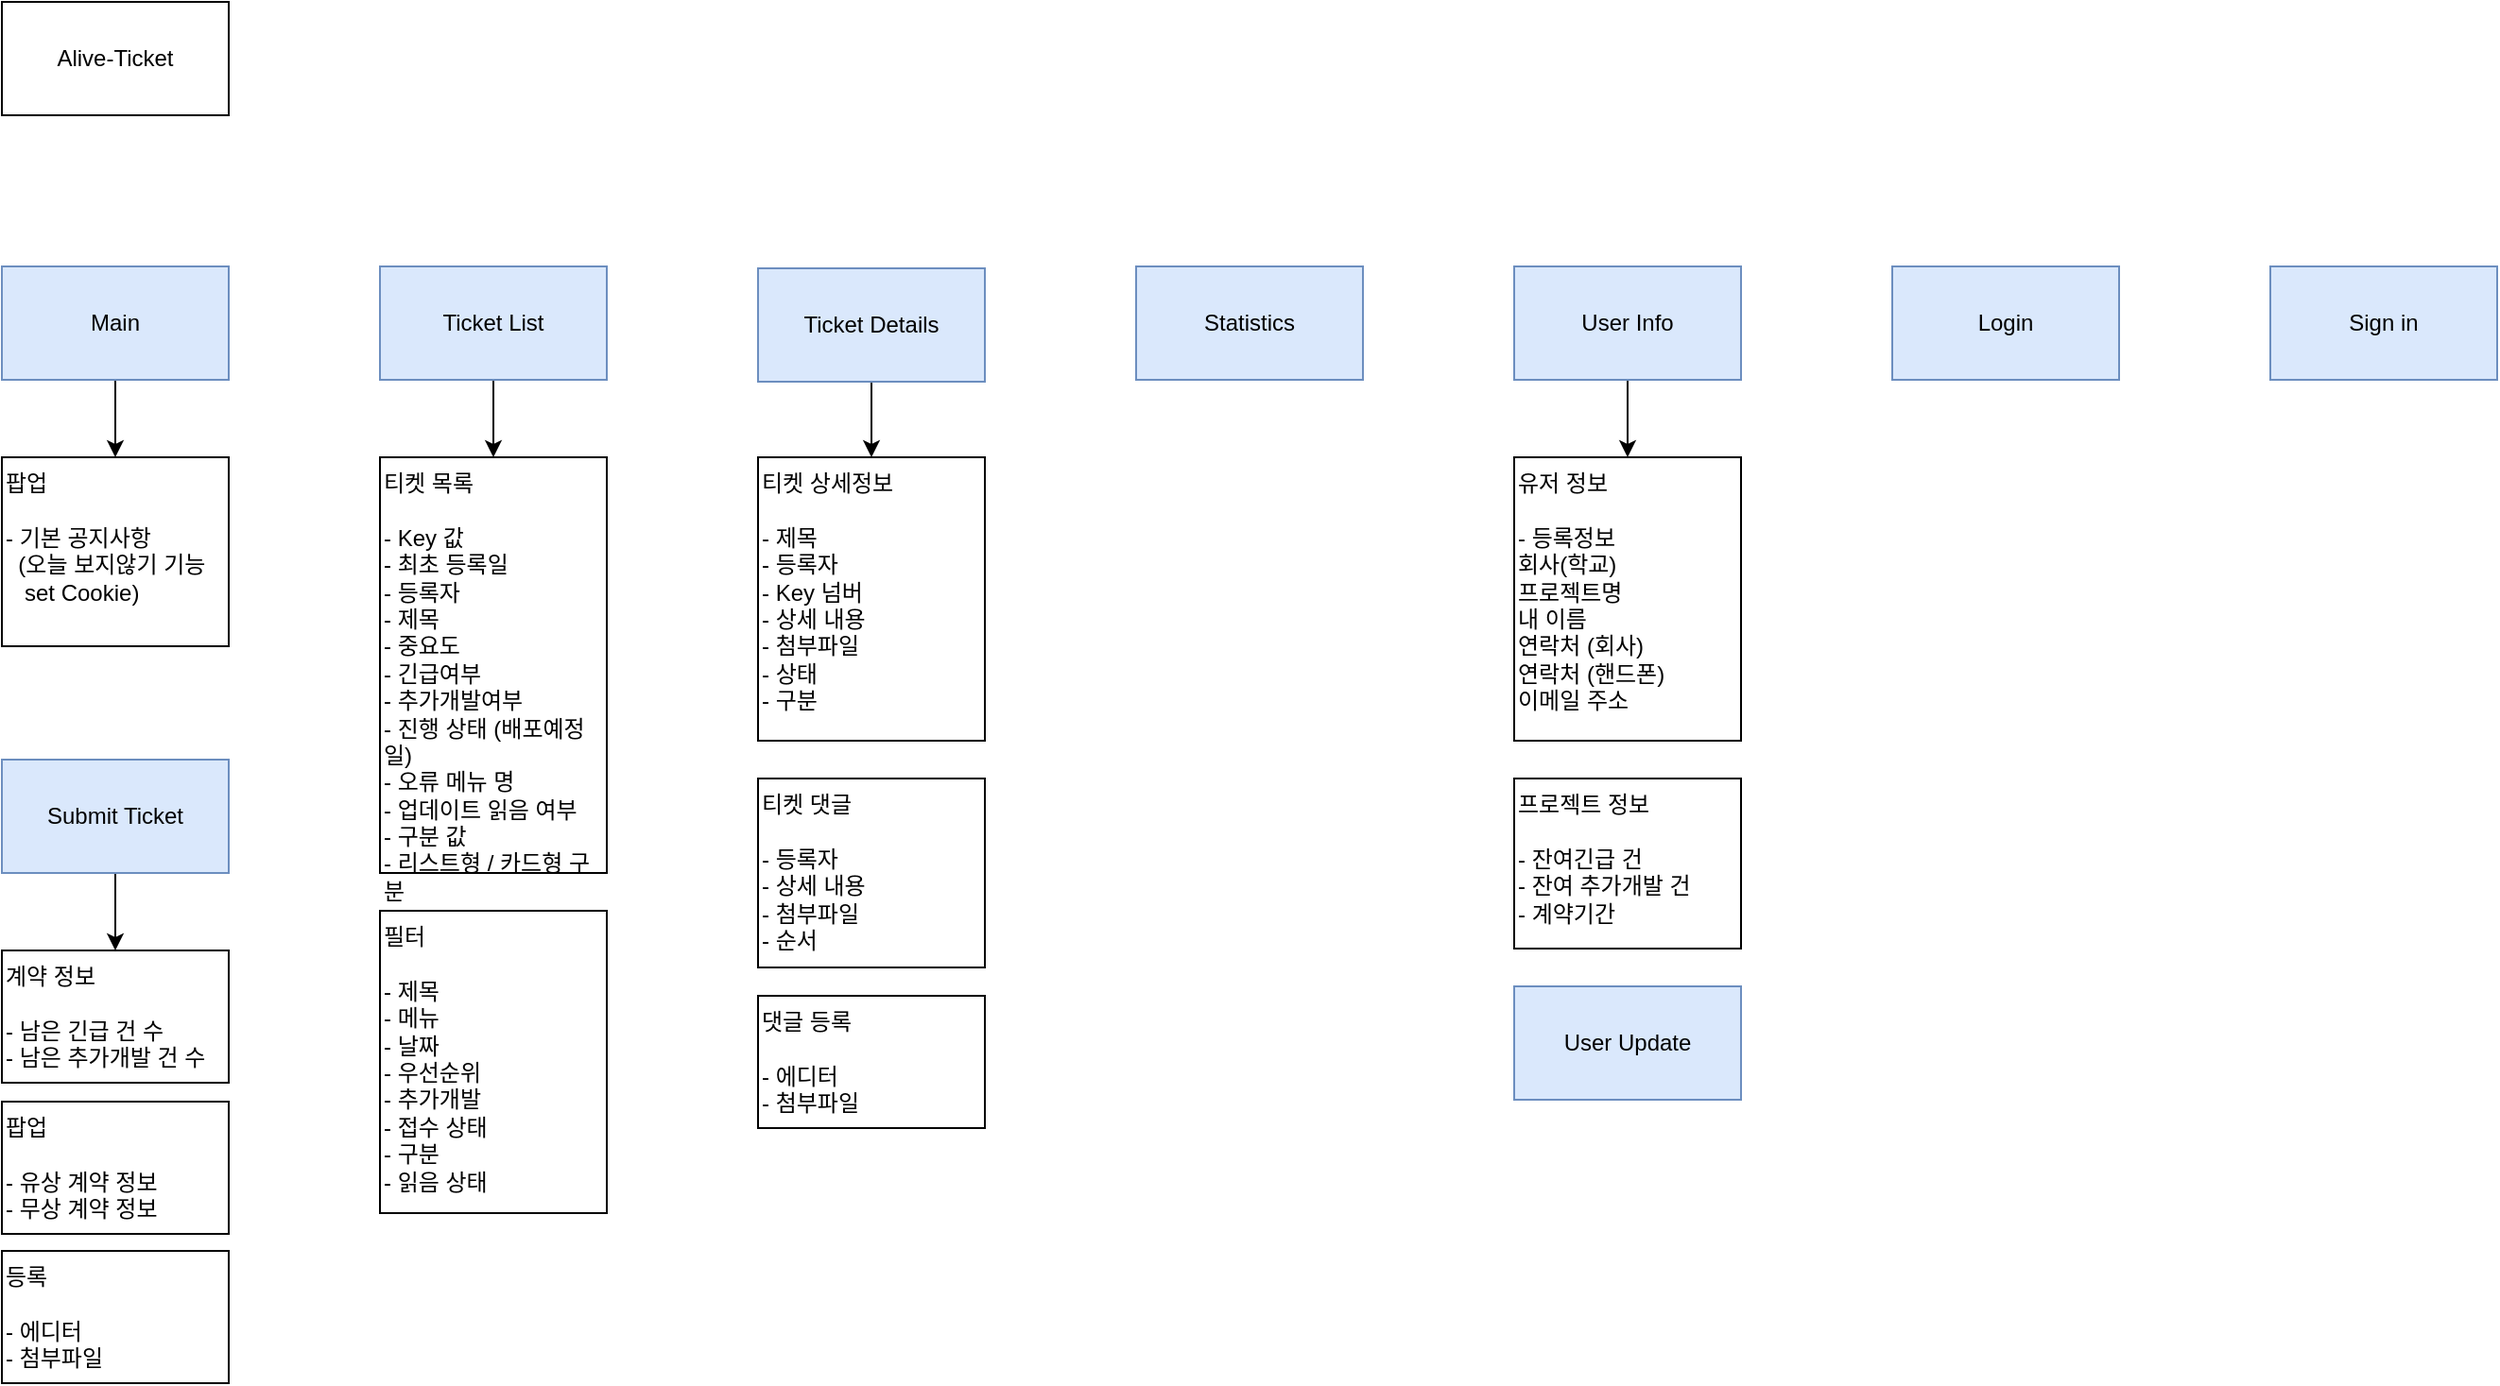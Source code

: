 <mxfile version="21.4.0" type="github">
  <diagram name="페이지-1" id="Dhg5o85Xs6kbEqGewJDq">
    <mxGraphModel dx="1368" dy="755" grid="1" gridSize="10" guides="1" tooltips="1" connect="1" arrows="1" fold="1" page="1" pageScale="1" pageWidth="1390" pageHeight="1590" math="0" shadow="0">
      <root>
        <mxCell id="0" />
        <mxCell id="1" parent="0" />
        <mxCell id="b1I7pZCohgcFqv3CK_3t-1" value="Alive-Ticket" style="rounded=0;whiteSpace=wrap;html=1;" vertex="1" parent="1">
          <mxGeometry x="40" y="39" width="120" height="60" as="geometry" />
        </mxCell>
        <mxCell id="b1I7pZCohgcFqv3CK_3t-36" value="" style="edgeStyle=orthogonalEdgeStyle;rounded=0;orthogonalLoop=1;jettySize=auto;html=1;" edge="1" parent="1" source="b1I7pZCohgcFqv3CK_3t-2" target="b1I7pZCohgcFqv3CK_3t-35">
          <mxGeometry relative="1" as="geometry" />
        </mxCell>
        <mxCell id="b1I7pZCohgcFqv3CK_3t-2" value="Main" style="rounded=0;whiteSpace=wrap;html=1;fillColor=#dae8fc;strokeColor=#6c8ebf;" vertex="1" parent="1">
          <mxGeometry x="40" y="179" width="120" height="60" as="geometry" />
        </mxCell>
        <mxCell id="b1I7pZCohgcFqv3CK_3t-30" value="" style="edgeStyle=orthogonalEdgeStyle;rounded=0;orthogonalLoop=1;jettySize=auto;html=1;" edge="1" parent="1" source="b1I7pZCohgcFqv3CK_3t-4" target="b1I7pZCohgcFqv3CK_3t-22">
          <mxGeometry relative="1" as="geometry" />
        </mxCell>
        <mxCell id="b1I7pZCohgcFqv3CK_3t-4" value="Submit Ticket" style="whiteSpace=wrap;html=1;rounded=0;fillColor=#dae8fc;strokeColor=#6c8ebf;" vertex="1" parent="1">
          <mxGeometry x="40" y="440" width="120" height="60" as="geometry" />
        </mxCell>
        <mxCell id="b1I7pZCohgcFqv3CK_3t-33" value="" style="edgeStyle=orthogonalEdgeStyle;rounded=0;orthogonalLoop=1;jettySize=auto;html=1;" edge="1" parent="1" source="b1I7pZCohgcFqv3CK_3t-6" target="b1I7pZCohgcFqv3CK_3t-32">
          <mxGeometry relative="1" as="geometry" />
        </mxCell>
        <mxCell id="b1I7pZCohgcFqv3CK_3t-6" value="Ticket List" style="whiteSpace=wrap;html=1;rounded=0;fillColor=#dae8fc;strokeColor=#6c8ebf;" vertex="1" parent="1">
          <mxGeometry x="240" y="179" width="120" height="60" as="geometry" />
        </mxCell>
        <mxCell id="b1I7pZCohgcFqv3CK_3t-8" value="Statistics" style="whiteSpace=wrap;html=1;rounded=0;fillColor=#dae8fc;strokeColor=#6c8ebf;" vertex="1" parent="1">
          <mxGeometry x="640" y="179" width="120" height="60" as="geometry" />
        </mxCell>
        <mxCell id="b1I7pZCohgcFqv3CK_3t-44" value="" style="edgeStyle=orthogonalEdgeStyle;rounded=0;orthogonalLoop=1;jettySize=auto;html=1;" edge="1" parent="1" source="b1I7pZCohgcFqv3CK_3t-10" target="b1I7pZCohgcFqv3CK_3t-43">
          <mxGeometry relative="1" as="geometry" />
        </mxCell>
        <mxCell id="b1I7pZCohgcFqv3CK_3t-10" value="User Info" style="whiteSpace=wrap;html=1;rounded=0;fillColor=#dae8fc;strokeColor=#6c8ebf;" vertex="1" parent="1">
          <mxGeometry x="840" y="179" width="120" height="60" as="geometry" />
        </mxCell>
        <mxCell id="b1I7pZCohgcFqv3CK_3t-12" value="Login" style="whiteSpace=wrap;html=1;rounded=0;fillColor=#dae8fc;strokeColor=#6c8ebf;" vertex="1" parent="1">
          <mxGeometry x="1040" y="179" width="120" height="60" as="geometry" />
        </mxCell>
        <mxCell id="b1I7pZCohgcFqv3CK_3t-14" value="Sign in" style="whiteSpace=wrap;html=1;rounded=0;fillColor=#dae8fc;strokeColor=#6c8ebf;" vertex="1" parent="1">
          <mxGeometry x="1240" y="179" width="120" height="60" as="geometry" />
        </mxCell>
        <mxCell id="b1I7pZCohgcFqv3CK_3t-39" value="" style="edgeStyle=orthogonalEdgeStyle;rounded=0;orthogonalLoop=1;jettySize=auto;html=1;" edge="1" parent="1" source="b1I7pZCohgcFqv3CK_3t-16" target="b1I7pZCohgcFqv3CK_3t-38">
          <mxGeometry relative="1" as="geometry" />
        </mxCell>
        <mxCell id="b1I7pZCohgcFqv3CK_3t-16" value="Ticket Details" style="whiteSpace=wrap;html=1;rounded=0;fillColor=#dae8fc;strokeColor=#6c8ebf;" vertex="1" parent="1">
          <mxGeometry x="440" y="180" width="120" height="60" as="geometry" />
        </mxCell>
        <mxCell id="b1I7pZCohgcFqv3CK_3t-18" value="User Update" style="whiteSpace=wrap;html=1;rounded=0;fillColor=#dae8fc;strokeColor=#6c8ebf;" vertex="1" parent="1">
          <mxGeometry x="840" y="560" width="120" height="60" as="geometry" />
        </mxCell>
        <mxCell id="b1I7pZCohgcFqv3CK_3t-22" value="계약 정보&lt;br&gt;&lt;br&gt;- 남은 긴급 건 수&lt;br&gt;- 남은 추가개발 건 수" style="rounded=0;whiteSpace=wrap;html=1;align=left;verticalAlign=top;" vertex="1" parent="1">
          <mxGeometry x="40" y="541" width="120" height="70" as="geometry" />
        </mxCell>
        <mxCell id="b1I7pZCohgcFqv3CK_3t-28" value="팝업&lt;br&gt;&lt;br&gt;- 유상 계약 정보&lt;br&gt;- 무상 계약 정보" style="rounded=0;whiteSpace=wrap;html=1;align=left;verticalAlign=top;" vertex="1" parent="1">
          <mxGeometry x="40" y="621" width="120" height="70" as="geometry" />
        </mxCell>
        <mxCell id="b1I7pZCohgcFqv3CK_3t-32" value="티켓 목록&lt;br&gt;&lt;br&gt;- Key 값&lt;br&gt;- 최초 등록일&lt;br&gt;- 등록자&lt;br&gt;- 제목&lt;br&gt;- 중요도&lt;br&gt;- 긴급여부&lt;br&gt;- 추가개발여부&lt;br&gt;- 진행 상태 (배포예정일)&lt;br&gt;- 오류 메뉴 명&lt;br&gt;- 업데이트 읽음 여부&lt;br&gt;- 구분 값&lt;br&gt;- 리스트형 / 카드형 구분" style="rounded=0;whiteSpace=wrap;html=1;align=left;verticalAlign=top;" vertex="1" parent="1">
          <mxGeometry x="240" y="280" width="120" height="220" as="geometry" />
        </mxCell>
        <mxCell id="b1I7pZCohgcFqv3CK_3t-35" value="팝업&lt;br&gt;&lt;br&gt;- 기본 공지사항&lt;br&gt;&amp;nbsp; (오늘 보지않기 기능&lt;br&gt;&amp;nbsp; &amp;nbsp;set Cookie)" style="whiteSpace=wrap;html=1;rounded=0;align=left;verticalAlign=top;" vertex="1" parent="1">
          <mxGeometry x="40" y="280" width="120" height="100" as="geometry" />
        </mxCell>
        <mxCell id="b1I7pZCohgcFqv3CK_3t-37" value="필터&lt;br&gt;&lt;br&gt;- 제목&lt;br&gt;- 메뉴&lt;br&gt;- 날짜&lt;br&gt;- 우선순위&lt;br&gt;- 추가개발&lt;br&gt;- 접수 상태&lt;br&gt;- 구분&lt;br&gt;- 읽음 상태" style="rounded=0;whiteSpace=wrap;html=1;align=left;verticalAlign=top;" vertex="1" parent="1">
          <mxGeometry x="240" y="520" width="120" height="160" as="geometry" />
        </mxCell>
        <mxCell id="b1I7pZCohgcFqv3CK_3t-38" value="티켓 상세정보&lt;br&gt;&lt;br&gt;- 제목&lt;br&gt;- 등록자&lt;br&gt;- Key 넘버&lt;br&gt;- 상세 내용&lt;br&gt;- 첨부파일&lt;br&gt;- 상태&lt;br&gt;- 구분" style="whiteSpace=wrap;html=1;rounded=0;align=left;verticalAlign=top;" vertex="1" parent="1">
          <mxGeometry x="440" y="280" width="120" height="150" as="geometry" />
        </mxCell>
        <mxCell id="b1I7pZCohgcFqv3CK_3t-40" value="등록&lt;br&gt;&lt;br&gt;- 에디터&lt;br&gt;- 첨부파일" style="rounded=0;whiteSpace=wrap;html=1;align=left;verticalAlign=top;" vertex="1" parent="1">
          <mxGeometry x="40" y="700" width="120" height="70" as="geometry" />
        </mxCell>
        <mxCell id="b1I7pZCohgcFqv3CK_3t-41" value="티켓 댓글&lt;br&gt;&lt;br&gt;- 등록자&lt;br&gt;- 상세 내용&lt;br&gt;- 첨부파일&lt;br&gt;- 순서" style="whiteSpace=wrap;html=1;rounded=0;align=left;verticalAlign=top;" vertex="1" parent="1">
          <mxGeometry x="440" y="450" width="120" height="100" as="geometry" />
        </mxCell>
        <mxCell id="b1I7pZCohgcFqv3CK_3t-42" value="댓글 등록&lt;br&gt;&lt;br&gt;- 에디터&lt;br&gt;- 첨부파일" style="rounded=0;whiteSpace=wrap;html=1;align=left;verticalAlign=top;" vertex="1" parent="1">
          <mxGeometry x="440" y="565" width="120" height="70" as="geometry" />
        </mxCell>
        <mxCell id="b1I7pZCohgcFqv3CK_3t-43" value="유저 정보&lt;br&gt;&lt;br&gt;- 등록정보&lt;br&gt;회사(학교)&lt;br&gt;프로젝트명&lt;br&gt;내 이름&lt;br&gt;연락처 (회사)&lt;br&gt;연락처 (핸드폰)&lt;br&gt;이메일 주소" style="whiteSpace=wrap;html=1;rounded=0;align=left;verticalAlign=top;" vertex="1" parent="1">
          <mxGeometry x="840" y="280" width="120" height="150" as="geometry" />
        </mxCell>
        <mxCell id="b1I7pZCohgcFqv3CK_3t-45" value="프로젝트 정보&lt;br&gt;&lt;br&gt;- 잔여긴급 건&lt;br&gt;- 잔여 추가개발 건&lt;br&gt;- 계약기간" style="whiteSpace=wrap;html=1;rounded=0;align=left;verticalAlign=top;" vertex="1" parent="1">
          <mxGeometry x="840" y="450" width="120" height="90" as="geometry" />
        </mxCell>
      </root>
    </mxGraphModel>
  </diagram>
</mxfile>
